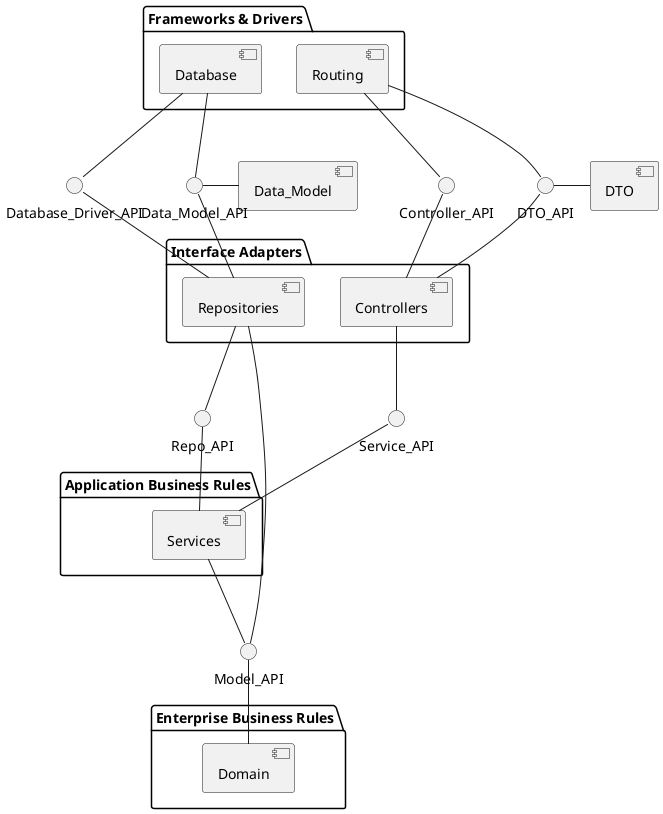 @startuml
'https://plantuml.com/component-diagram



package "Frameworks & Drivers" {
    component Database
    component Routing
}

component DTO
component Data_Model

Database -- Data_Model_API
Database -- Database_Driver_API
Data_Model_API - Data_Model
Routing -- DTO_API
Routing -- Controller_API
DTO_API - DTO


package "Interface Adapters"{
    component Repositories
    component Controllers
}

Controller_API -- Controllers
DTO_API -- Controllers
Data_Model_API -- Repositories
Database_Driver_API -- Repositories
Controllers -- Service_API
Repositories -- Repo_API
Repositories -- Model_API
'Controllers -- VO_API
'Repositories -- VO_API

package "Application Business Rules"{
    component Services
}

'VO_API -- Services
Service_API -- Services
Repo_API -- Services
Services -- Model_API

package "Enterprise Business Rules"{
    component Domain
}

'VO_API -- Domain
Model_API -- Domain




@enduml